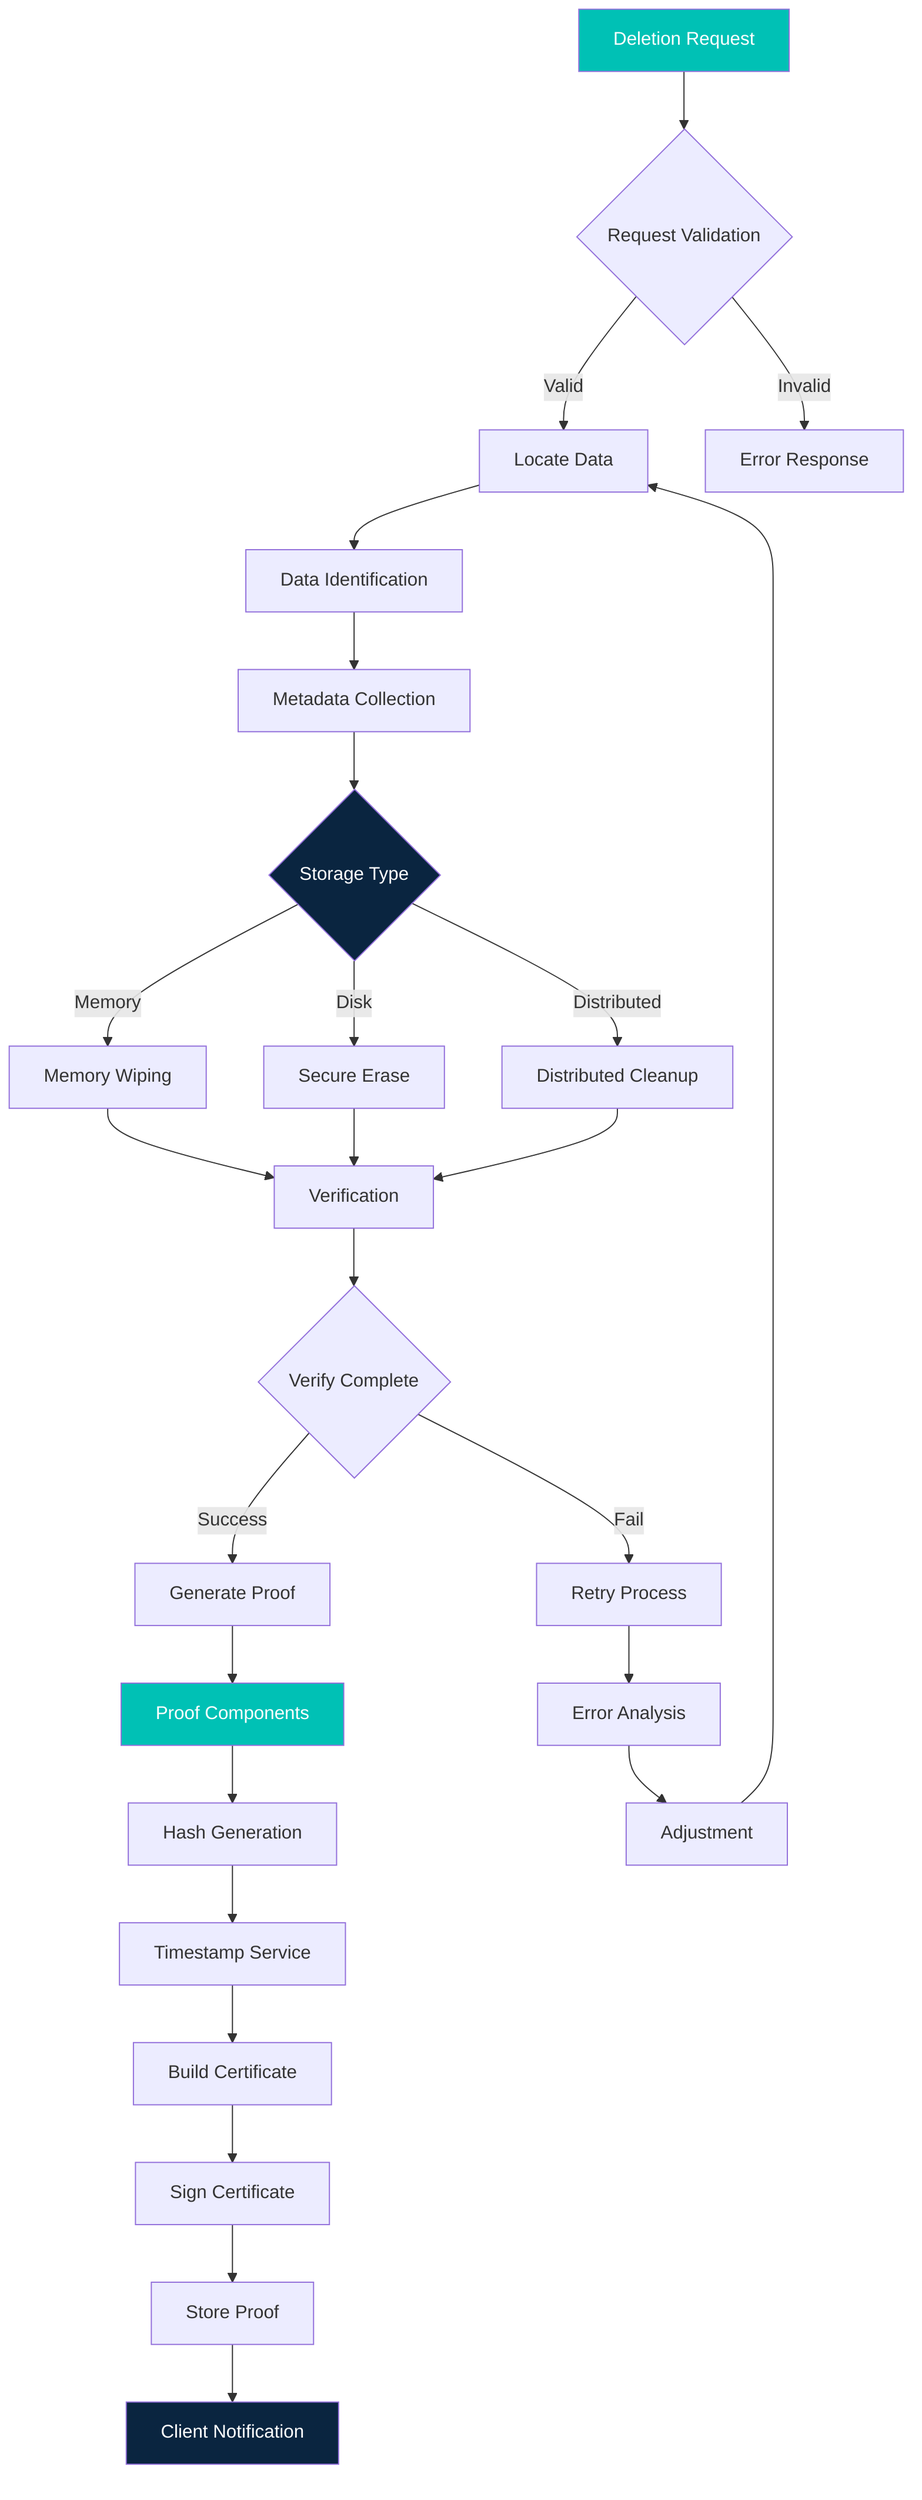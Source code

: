 flowchart TD
    A[Deletion Request] --> B{Request Validation}
    B -->|Valid| C[Locate Data]
    B -->|Invalid| D[Error Response]
    
    C --> E[Data Identification]
    E --> F[Metadata Collection]
    
    F --> G{Storage Type}
    G -->|Memory| H[Memory Wiping]
    G -->|Disk| I[Secure Erase]
    G -->|Distributed| J[Distributed Cleanup]
    
    H --> K[Verification]
    I --> K
    J --> K
    
    K --> L{Verify Complete}
    L -->|Success| M[Generate Proof]
    L -->|Fail| N[Retry Process]
    
    M --> O[Proof Components]
    O --> P[Hash Generation]
    P --> Q[Timestamp Service]
    
    Q --> R[Build Certificate]
    R --> S[Sign Certificate]
    
    S --> T[Store Proof]
    T --> U[Client Notification]
    
    N --> V[Error Analysis]
    V --> W[Adjustment]
    W --> C
    
    style A fill:#00C1B5,color:white
    style G fill:#0A2540,color:white
    style O fill:#00C1B5,color:white
    style U fill:#0A2540,color:white